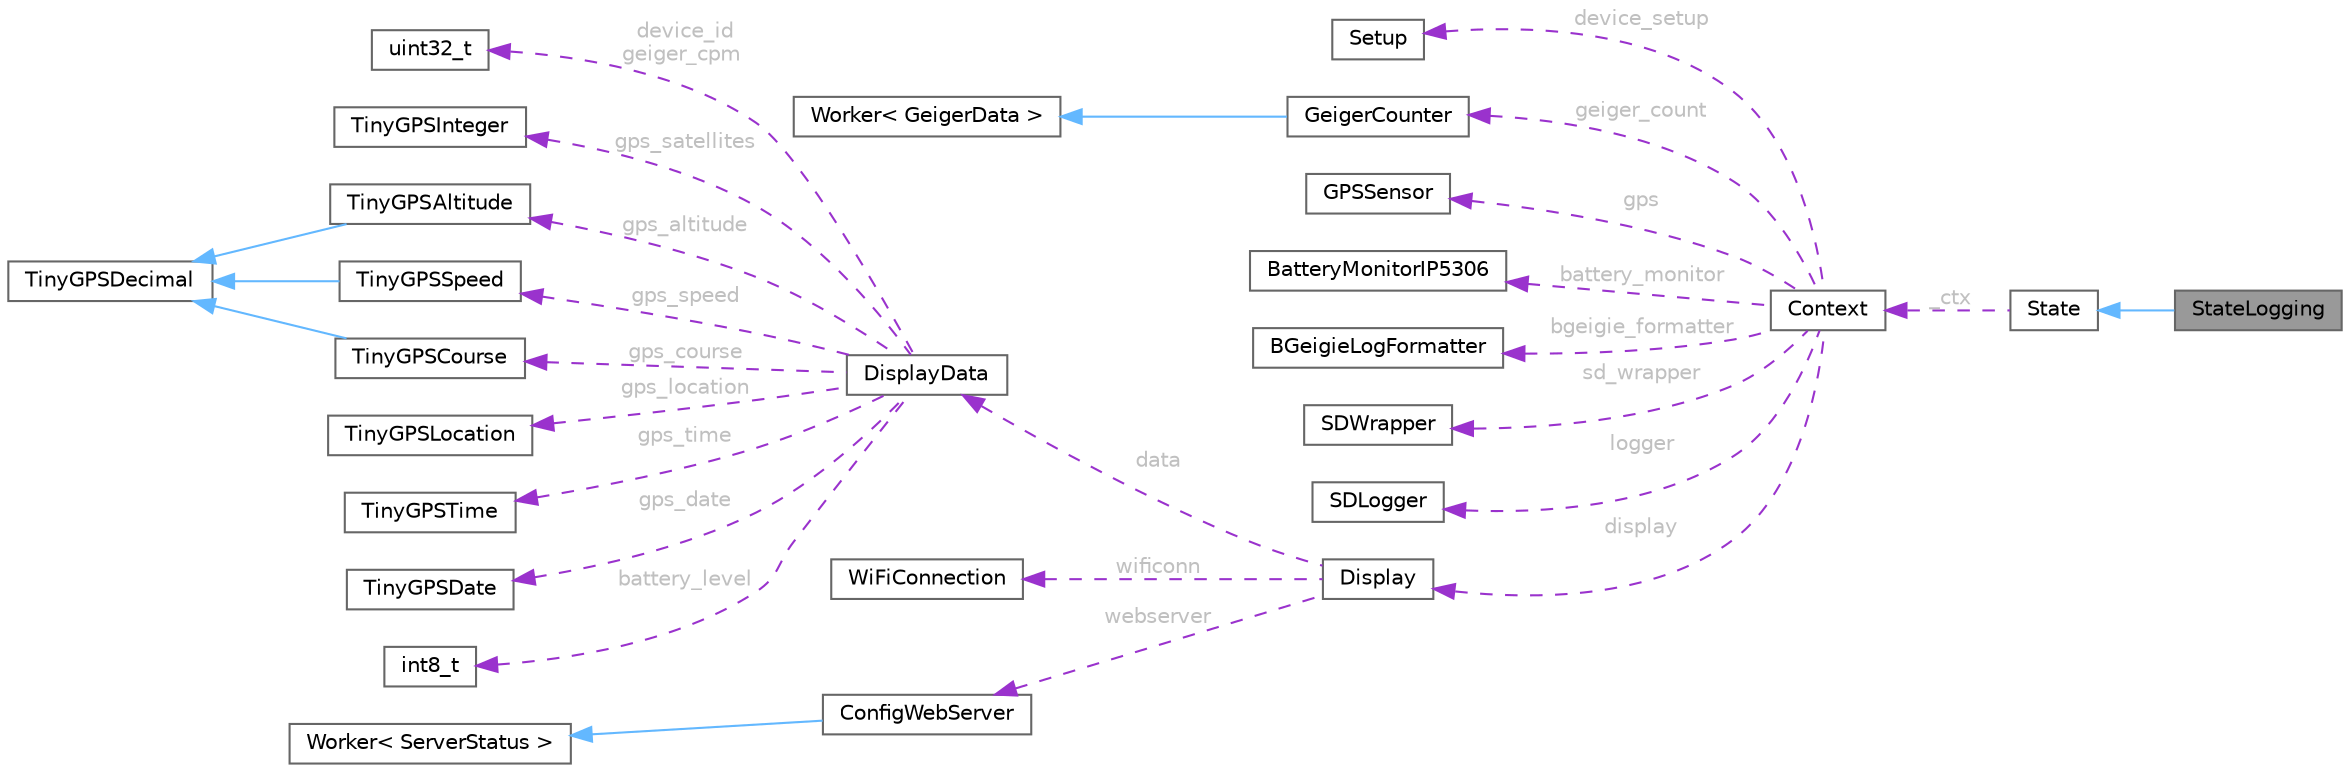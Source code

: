 digraph "StateLogging"
{
 // LATEX_PDF_SIZE
  bgcolor="transparent";
  edge [fontname=Helvetica,fontsize=10,labelfontname=Helvetica,labelfontsize=10];
  node [fontname=Helvetica,fontsize=10,shape=box,height=0.2,width=0.4];
  rankdir="LR";
  Node1 [id="Node000001",label="StateLogging",height=0.2,width=0.4,color="gray40", fillcolor="grey60", style="filled", fontcolor="black",tooltip=" "];
  Node2 -> Node1 [id="edge1_Node000001_Node000002",dir="back",color="steelblue1",style="solid",tooltip=" "];
  Node2 [id="Node000002",label="State",height=0.2,width=0.4,color="gray40", fillcolor="white", style="filled",URL="$class_state.html",tooltip=" "];
  Node3 -> Node2 [id="edge2_Node000002_Node000003",dir="back",color="darkorchid3",style="dashed",tooltip=" ",label=" _ctx",fontcolor="grey" ];
  Node3 [id="Node000003",label="Context",height=0.2,width=0.4,color="gray40", fillcolor="white", style="filled",URL="$class_context.html",tooltip=" "];
  Node4 -> Node3 [id="edge3_Node000003_Node000004",dir="back",color="darkorchid3",style="dashed",tooltip=" ",label=" device_setup",fontcolor="grey" ];
  Node4 [id="Node000004",label="Setup",height=0.2,width=0.4,color="gray40", fillcolor="white", style="filled",URL="$class_setup.html",tooltip=" "];
  Node5 -> Node3 [id="edge4_Node000003_Node000005",dir="back",color="darkorchid3",style="dashed",tooltip=" ",label=" geiger_count",fontcolor="grey" ];
  Node5 [id="Node000005",label="GeigerCounter",height=0.2,width=0.4,color="gray40", fillcolor="white", style="filled",URL="$class_geiger_counter.html",tooltip=" "];
  Node6 -> Node5 [id="edge5_Node000005_Node000006",dir="back",color="steelblue1",style="solid",tooltip=" "];
  Node6 [id="Node000006",label="Worker\< GeigerData \>",height=0.2,width=0.4,color="gray40", fillcolor="white", style="filled",tooltip=" "];
  Node7 -> Node3 [id="edge6_Node000003_Node000007",dir="back",color="darkorchid3",style="dashed",tooltip=" ",label=" gps",fontcolor="grey" ];
  Node7 [id="Node000007",label="GPSSensor",height=0.2,width=0.4,color="gray40", fillcolor="white", style="filled",URL="$class_g_p_s_sensor.html",tooltip=" "];
  Node8 -> Node3 [id="edge7_Node000003_Node000008",dir="back",color="darkorchid3",style="dashed",tooltip=" ",label=" battery_monitor",fontcolor="grey" ];
  Node8 [id="Node000008",label="BatteryMonitorIP5306",height=0.2,width=0.4,color="gray40", fillcolor="white", style="filled",URL="$class_battery_monitor_i_p5306.html",tooltip=" "];
  Node9 -> Node3 [id="edge8_Node000003_Node000009",dir="back",color="darkorchid3",style="dashed",tooltip=" ",label=" bgeigie_formatter",fontcolor="grey" ];
  Node9 [id="Node000009",label="BGeigieLogFormatter",height=0.2,width=0.4,color="gray40", fillcolor="white", style="filled",URL="$class_b_geigie_log_formatter.html",tooltip=" "];
  Node10 -> Node3 [id="edge9_Node000003_Node000010",dir="back",color="darkorchid3",style="dashed",tooltip=" ",label=" sd_wrapper",fontcolor="grey" ];
  Node10 [id="Node000010",label="SDWrapper",height=0.2,width=0.4,color="gray40", fillcolor="white", style="filled",URL="$class_s_d_wrapper.html",tooltip=" "];
  Node11 -> Node3 [id="edge10_Node000003_Node000011",dir="back",color="darkorchid3",style="dashed",tooltip=" ",label=" logger",fontcolor="grey" ];
  Node11 [id="Node000011",label="SDLogger",height=0.2,width=0.4,color="gray40", fillcolor="white", style="filled",URL="$class_s_d_logger.html",tooltip=" "];
  Node12 -> Node3 [id="edge11_Node000003_Node000012",dir="back",color="darkorchid3",style="dashed",tooltip=" ",label=" display",fontcolor="grey" ];
  Node12 [id="Node000012",label="Display",height=0.2,width=0.4,color="gray40", fillcolor="white", style="filled",URL="$class_display.html",tooltip=" "];
  Node13 -> Node12 [id="edge12_Node000012_Node000013",dir="back",color="darkorchid3",style="dashed",tooltip=" ",label=" data",fontcolor="grey" ];
  Node13 [id="Node000013",label="DisplayData",height=0.2,width=0.4,color="gray40", fillcolor="white", style="filled",URL="$struct_display_data.html",tooltip=" "];
  Node14 -> Node13 [id="edge13_Node000013_Node000014",dir="back",color="darkorchid3",style="dashed",tooltip=" ",label=" device_id\ngeiger_cpm",fontcolor="grey" ];
  Node14 [id="Node000014",label="uint32_t",height=0.2,width=0.4,color="gray40", fillcolor="white", style="filled",tooltip=" "];
  Node15 -> Node13 [id="edge14_Node000013_Node000015",dir="back",color="darkorchid3",style="dashed",tooltip=" ",label=" gps_satellites",fontcolor="grey" ];
  Node15 [id="Node000015",label="TinyGPSInteger",height=0.2,width=0.4,color="gray40", fillcolor="white", style="filled",URL="$struct_tiny_g_p_s_integer.html",tooltip=" "];
  Node16 -> Node13 [id="edge15_Node000013_Node000016",dir="back",color="darkorchid3",style="dashed",tooltip=" ",label=" gps_altitude",fontcolor="grey" ];
  Node16 [id="Node000016",label="TinyGPSAltitude",height=0.2,width=0.4,color="gray40", fillcolor="white", style="filled",URL="$struct_tiny_g_p_s_altitude.html",tooltip=" "];
  Node17 -> Node16 [id="edge16_Node000016_Node000017",dir="back",color="steelblue1",style="solid",tooltip=" "];
  Node17 [id="Node000017",label="TinyGPSDecimal",height=0.2,width=0.4,color="gray40", fillcolor="white", style="filled",URL="$struct_tiny_g_p_s_decimal.html",tooltip=" "];
  Node18 -> Node13 [id="edge17_Node000013_Node000018",dir="back",color="darkorchid3",style="dashed",tooltip=" ",label=" gps_speed",fontcolor="grey" ];
  Node18 [id="Node000018",label="TinyGPSSpeed",height=0.2,width=0.4,color="gray40", fillcolor="white", style="filled",URL="$struct_tiny_g_p_s_speed.html",tooltip=" "];
  Node17 -> Node18 [id="edge18_Node000018_Node000017",dir="back",color="steelblue1",style="solid",tooltip=" "];
  Node19 -> Node13 [id="edge19_Node000013_Node000019",dir="back",color="darkorchid3",style="dashed",tooltip=" ",label=" gps_course",fontcolor="grey" ];
  Node19 [id="Node000019",label="TinyGPSCourse",height=0.2,width=0.4,color="gray40", fillcolor="white", style="filled",URL="$struct_tiny_g_p_s_course.html",tooltip=" "];
  Node17 -> Node19 [id="edge20_Node000019_Node000017",dir="back",color="steelblue1",style="solid",tooltip=" "];
  Node20 -> Node13 [id="edge21_Node000013_Node000020",dir="back",color="darkorchid3",style="dashed",tooltip=" ",label=" gps_location",fontcolor="grey" ];
  Node20 [id="Node000020",label="TinyGPSLocation",height=0.2,width=0.4,color="gray40", fillcolor="white", style="filled",URL="$struct_tiny_g_p_s_location.html",tooltip=" "];
  Node21 -> Node13 [id="edge22_Node000013_Node000021",dir="back",color="darkorchid3",style="dashed",tooltip=" ",label=" gps_time",fontcolor="grey" ];
  Node21 [id="Node000021",label="TinyGPSTime",height=0.2,width=0.4,color="gray40", fillcolor="white", style="filled",URL="$struct_tiny_g_p_s_time.html",tooltip=" "];
  Node22 -> Node13 [id="edge23_Node000013_Node000022",dir="back",color="darkorchid3",style="dashed",tooltip=" ",label=" gps_date",fontcolor="grey" ];
  Node22 [id="Node000022",label="TinyGPSDate",height=0.2,width=0.4,color="gray40", fillcolor="white", style="filled",URL="$struct_tiny_g_p_s_date.html",tooltip=" "];
  Node23 -> Node13 [id="edge24_Node000013_Node000023",dir="back",color="darkorchid3",style="dashed",tooltip=" ",label=" battery_level",fontcolor="grey" ];
  Node23 [id="Node000023",label="int8_t",height=0.2,width=0.4,color="gray40", fillcolor="white", style="filled",tooltip=" "];
  Node24 -> Node12 [id="edge25_Node000012_Node000024",dir="back",color="darkorchid3",style="dashed",tooltip=" ",label=" wificonn",fontcolor="grey" ];
  Node24 [id="Node000024",label="WiFiConnection",height=0.2,width=0.4,color="gray40", fillcolor="white", style="filled",URL="$class_wi_fi_connection.html",tooltip=" "];
  Node25 -> Node12 [id="edge26_Node000012_Node000025",dir="back",color="darkorchid3",style="dashed",tooltip=" ",label=" webserver",fontcolor="grey" ];
  Node25 [id="Node000025",label="ConfigWebServer",height=0.2,width=0.4,color="gray40", fillcolor="white", style="filled",URL="$class_config_web_server.html",tooltip=" "];
  Node26 -> Node25 [id="edge27_Node000025_Node000026",dir="back",color="steelblue1",style="solid",tooltip=" "];
  Node26 [id="Node000026",label="Worker\< ServerStatus \>",height=0.2,width=0.4,color="gray40", fillcolor="white", style="filled",tooltip=" "];
}
